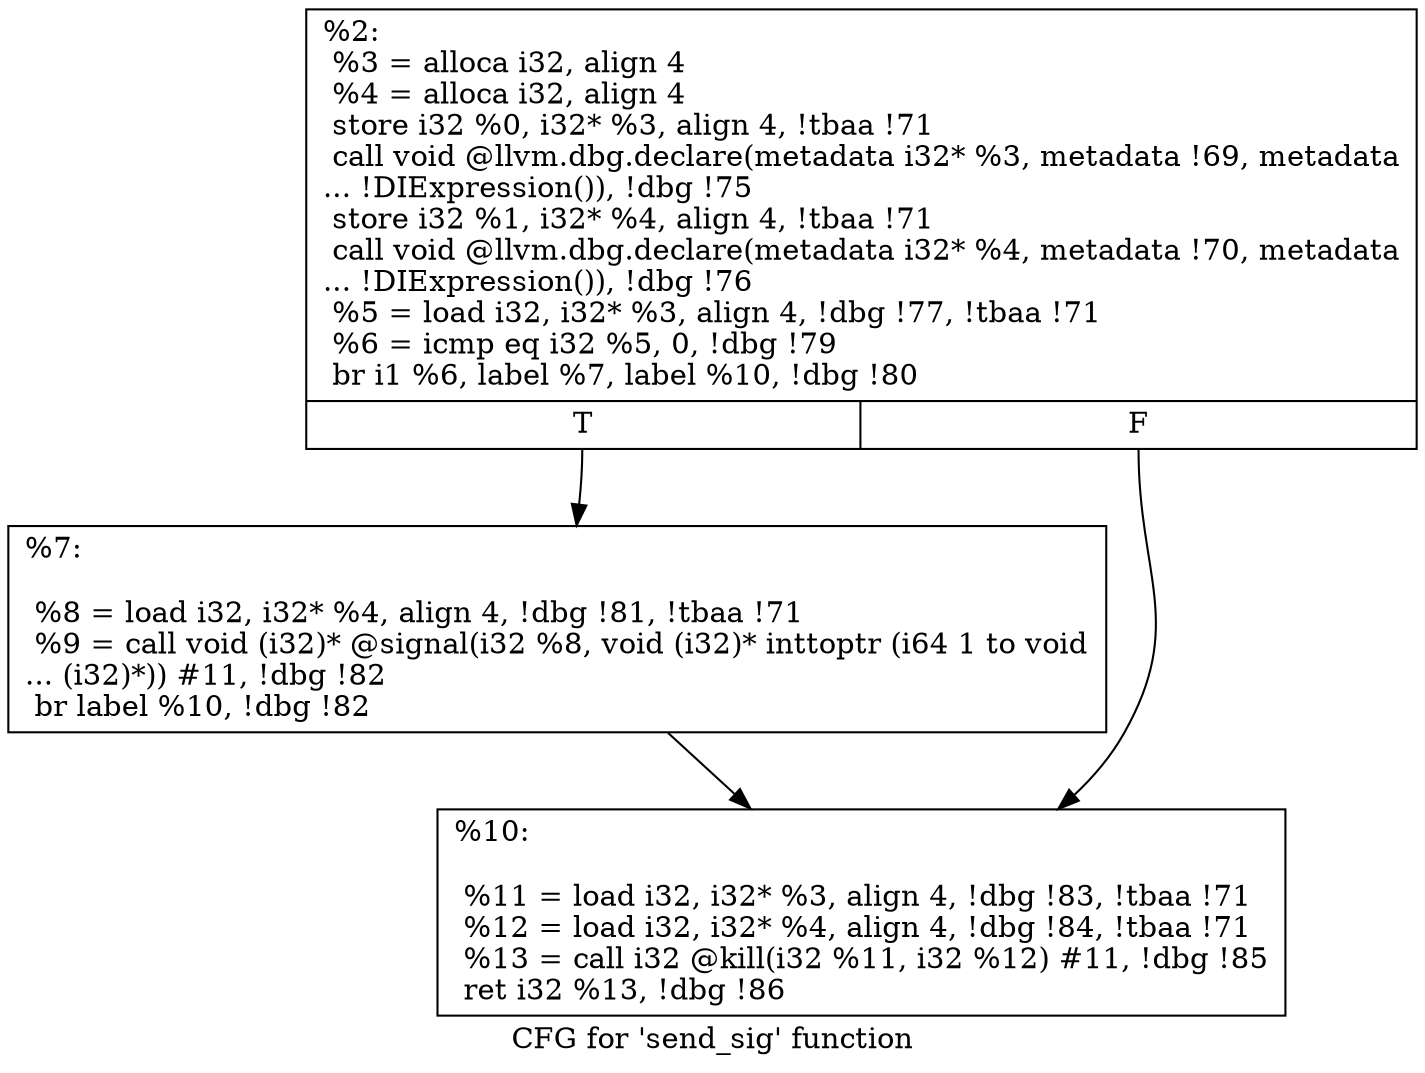 digraph "CFG for 'send_sig' function" {
	label="CFG for 'send_sig' function";

	Node0x2596a40 [shape=record,label="{%2:\l  %3 = alloca i32, align 4\l  %4 = alloca i32, align 4\l  store i32 %0, i32* %3, align 4, !tbaa !71\l  call void @llvm.dbg.declare(metadata i32* %3, metadata !69, metadata\l... !DIExpression()), !dbg !75\l  store i32 %1, i32* %4, align 4, !tbaa !71\l  call void @llvm.dbg.declare(metadata i32* %4, metadata !70, metadata\l... !DIExpression()), !dbg !76\l  %5 = load i32, i32* %3, align 4, !dbg !77, !tbaa !71\l  %6 = icmp eq i32 %5, 0, !dbg !79\l  br i1 %6, label %7, label %10, !dbg !80\l|{<s0>T|<s1>F}}"];
	Node0x2596a40:s0 -> Node0x2583390;
	Node0x2596a40:s1 -> Node0x25833e0;
	Node0x2583390 [shape=record,label="{%7:\l\l  %8 = load i32, i32* %4, align 4, !dbg !81, !tbaa !71\l  %9 = call void (i32)* @signal(i32 %8, void (i32)* inttoptr (i64 1 to void\l... (i32)*)) #11, !dbg !82\l  br label %10, !dbg !82\l}"];
	Node0x2583390 -> Node0x25833e0;
	Node0x25833e0 [shape=record,label="{%10:\l\l  %11 = load i32, i32* %3, align 4, !dbg !83, !tbaa !71\l  %12 = load i32, i32* %4, align 4, !dbg !84, !tbaa !71\l  %13 = call i32 @kill(i32 %11, i32 %12) #11, !dbg !85\l  ret i32 %13, !dbg !86\l}"];
}
